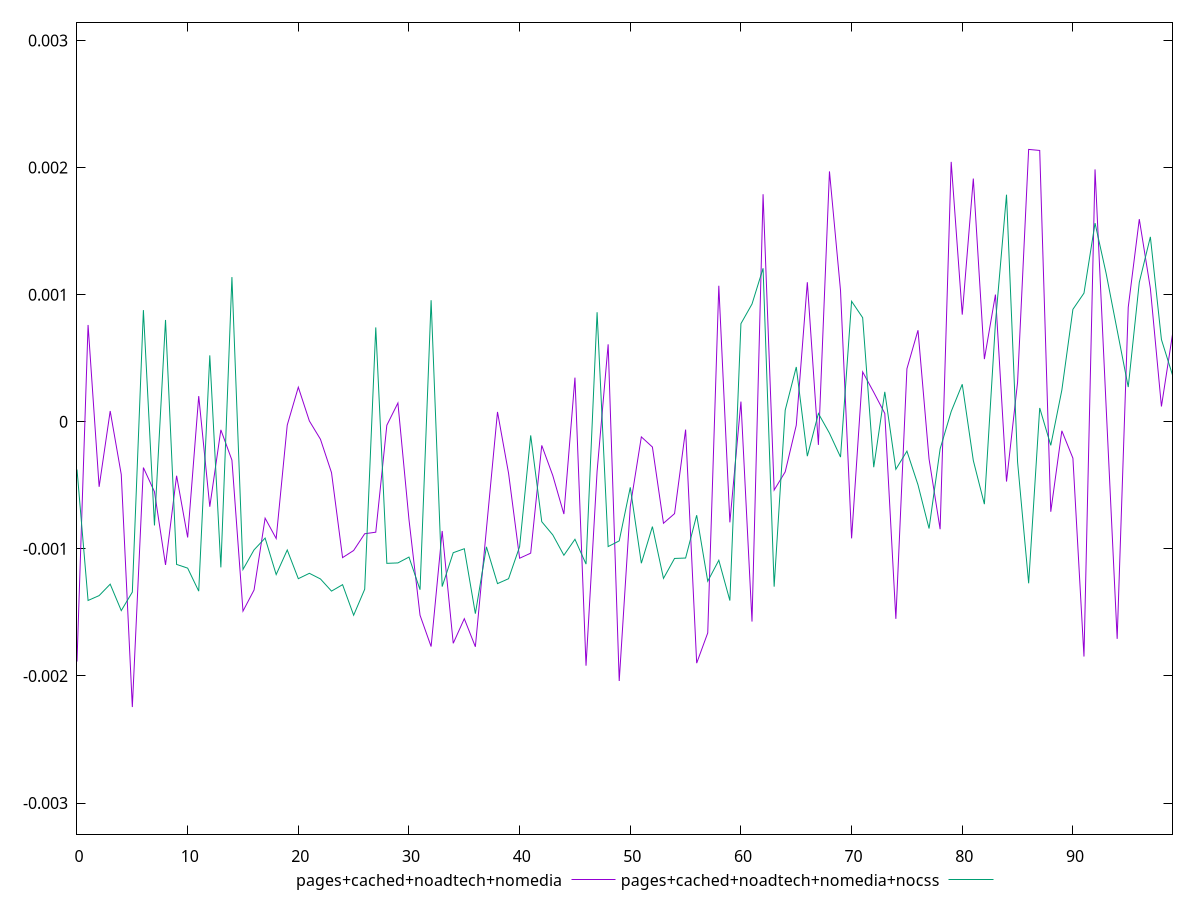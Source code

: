 reset

$pagesCachedNoadtechNomedia <<EOF
0 -0.001886411867294473
1 0.0007613776891923829
2 -0.000512005558216036
3 0.00008429104179056707
4 -0.000415412892791478
5 -0.0022441742399421285
6 -0.0003606867244831391
7 -0.0005509528267900494
8 -0.0011265014245390587
9 -0.0004247715962312715
10 -0.0009103916115190347
11 0.0002017393926360217
12 -0.0006685418121528536
13 -0.00006387846396075647
14 -0.00030196411515293065
15 -0.0014897243065323002
16 -0.001323727840833136
17 -0.0007587590370643993
18 -0.00091867462273411
19 -0.000026226178423205405
20 0.0002716921542079781
21 0.000005857583921059506
22 -0.00013766518169931185
23 -0.00040062323969063866
24 -0.0010689328294510747
25 -0.0010127680928450177
26 -0.000881053085222383
27 -0.0008689672686219896
28 -0.000027442662189747225
29 0.00014733960519486278
30 -0.0007692122624986522
31 -0.0015221488833622116
32 -0.001768522368509068
33 -0.0008594511432990809
34 -0.0017430044336411363
35 -0.0015494022155033316
36 -0.0017701812005510625
37 -0.0008439091551931871
38 0.00007700918459043194
39 -0.0004053345847716272
40 -0.0010737792627725784
41 -0.0010337141886437291
42 -0.0001860676611027623
43 -0.0004240089252133594
44 -0.0007261293233333299
45 0.00034722906284714584
46 -0.001919228838611045
47 -0.00039052472980331544
48 0.0006089668484039717
49 -0.002039463022776433
50 -0.0006662785529820664
51 -0.00011927672745458609
52 -0.00019894323775207224
53 -0.0007984702011594264
54 -0.0007228917061573303
55 -0.00006185913819985178
56 -0.0018990597546768573
57 -0.0016612775265073098
58 0.0010700237682801936
59 -0.0007913746401293387
60 0.00015847918714317552
61 -0.001571884518189242
62 0.0017896506363438982
63 -0.0005376945563964194
64 -0.000394335575066245
65 -0.00002740244704053079
66 0.0010976302709217985
67 -0.00018208696167877053
68 0.0019693926406006705
69 0.001031328644871387
70 -0.0009175639058726453
71 0.0003922627539526381
72 0.00023191918082654251
73 0.00006544768126584277
74 -0.0015506707449333044
75 0.0004169874193394152
76 0.0007197449674574371
77 -0.0002928204967102582
78 -0.0008454454324229004
79 0.0020443730860827992
80 0.0008427850212373355
81 0.0019128237299185678
82 0.0004927658610138671
83 0.0010002511263334437
84 -0.000470735533729727
85 0.0003103957552610512
86 0.0021423566453296523
87 0.0021341757412343177
88 -0.0007080336704919643
89 -0.00007137574944331618
90 -0.0002865711692122739
91 -0.0018471620611915087
92 0.0019852128685066217
93 0.00012349532073605772
94 -0.0017080626274003521
95 0.0009004419460786313
96 0.0015936796437129718
97 0.0010491670190122613
98 0.0001200652372919173
99 0.0006868987405927537
EOF

$pagesCachedNoadtechNomediaNocss <<EOF
0 -0.000375837980223017
1 -0.0014059379411248706
2 -0.001367609835636676
3 -0.0012777829302180188
4 -0.0014858167091761653
5 -0.0013401293447077407
6 0.0008782633380743532
7 -0.0008157676249408663
8 0.0008008400369307424
9 -0.0011224905552496916
10 -0.0011516702997826137
11 -0.0013327133589499213
12 0.0005220802440778806
13 -0.001145864073876609
14 0.0011380084289479924
15 -0.0011621618273106725
16 -0.0010079080094721354
17 -0.0009152184112652638
18 -0.0012021033328844077
19 -0.001008921352732666
20 -0.0012346715861434314
21 -0.0011923755203541609
22 -0.0012366843286068484
23 -0.001332357869513403
24 -0.001281639187040634
25 -0.0015219788578124138
26 -0.0013176077447789975
27 0.0007421425755989565
28 -0.0011139052519170544
29 -0.001110640381975208
30 -0.0010645517125666686
31 -0.0013213514151253652
32 0.0009558067887311207
33 -0.0012968304866804886
34 -0.0010302510604911052
35 -0.0009989410218722316
36 -0.0015096992940078623
37 -0.00098391699657637
38 -0.0012734279503322844
39 -0.0012348425115674016
40 -0.0009823856881103765
41 -0.0001072649578474881
42 -0.0007863999266945143
43 -0.0008906314451514796
44 -0.0010502741995446923
45 -0.0009246819031868906
46 -0.0011199164373299896
47 0.000861571865158859
48 -0.0009818991320504373
49 -0.0009371040004812648
50 -0.0005160947204505245
51 -0.001113155567640508
52 -0.0008249757762765431
53 -0.0012323291258990309
54 -0.0010753718939308758
55 -0.0010721946339975162
56 -0.0007353912347180386
57 -0.0012548155765629671
58 -0.0010897718753934491
59 -0.001406797816018978
60 0.0007715342407190746
61 0.0009258418867416164
62 0.0012072835874631462
63 -0.001297504574336122
64 0.00009094479978048257
65 0.000430787277449244
66 -0.00027092954136947664
67 0.00006477997838912689
68 -0.00009010036131909747
69 -0.0002779653693128541
70 0.0009475708391450934
71 0.000818596684517315
72 -0.00035760834710478126
73 0.00023522795280059086
74 -0.0003740823227511951
75 -0.00023127724592575603
76 -0.0004963009765781755
77 -0.000840096073944218
78 -0.0002136548622424149
79 0.0000802763549853848
80 0.00029478548716513965
81 -0.0003050780600588464
82 -0.000648330675731517
83 0.0007772302091250634
84 0.00178601771114888
85 -0.0003172975825382056
86 -0.0012708042465581432
87 0.00010832464435373348
88 -0.00018567089166614744
89 0.00024892394002942254
90 0.0008843819794143622
91 0.0010115429694374906
92 0.0015624520981171901
93 0.0011680172056509155
94 0.0007202082099288361
95 0.0002729348316830728
96 0.0010968868885406137
97 0.0014543544907686258
98 0.000646586600915259
99 0.00036733619474566616
EOF

set key outside below
set xrange [0:99]
set yrange [-0.0032441742399421285:0.0031423566453296524]
set trange [-0.0032441742399421285:0.0031423566453296524]
set terminal svg size 640, 520 enhanced background rgb 'white'
set output "report_00018_2021-02-10T15-25-16.877Z/meta/pScore-difference/comparison/line/3_vs_4.svg"

plot $pagesCachedNoadtechNomedia title "pages+cached+noadtech+nomedia" with line, \
     $pagesCachedNoadtechNomediaNocss title "pages+cached+noadtech+nomedia+nocss" with line

reset
